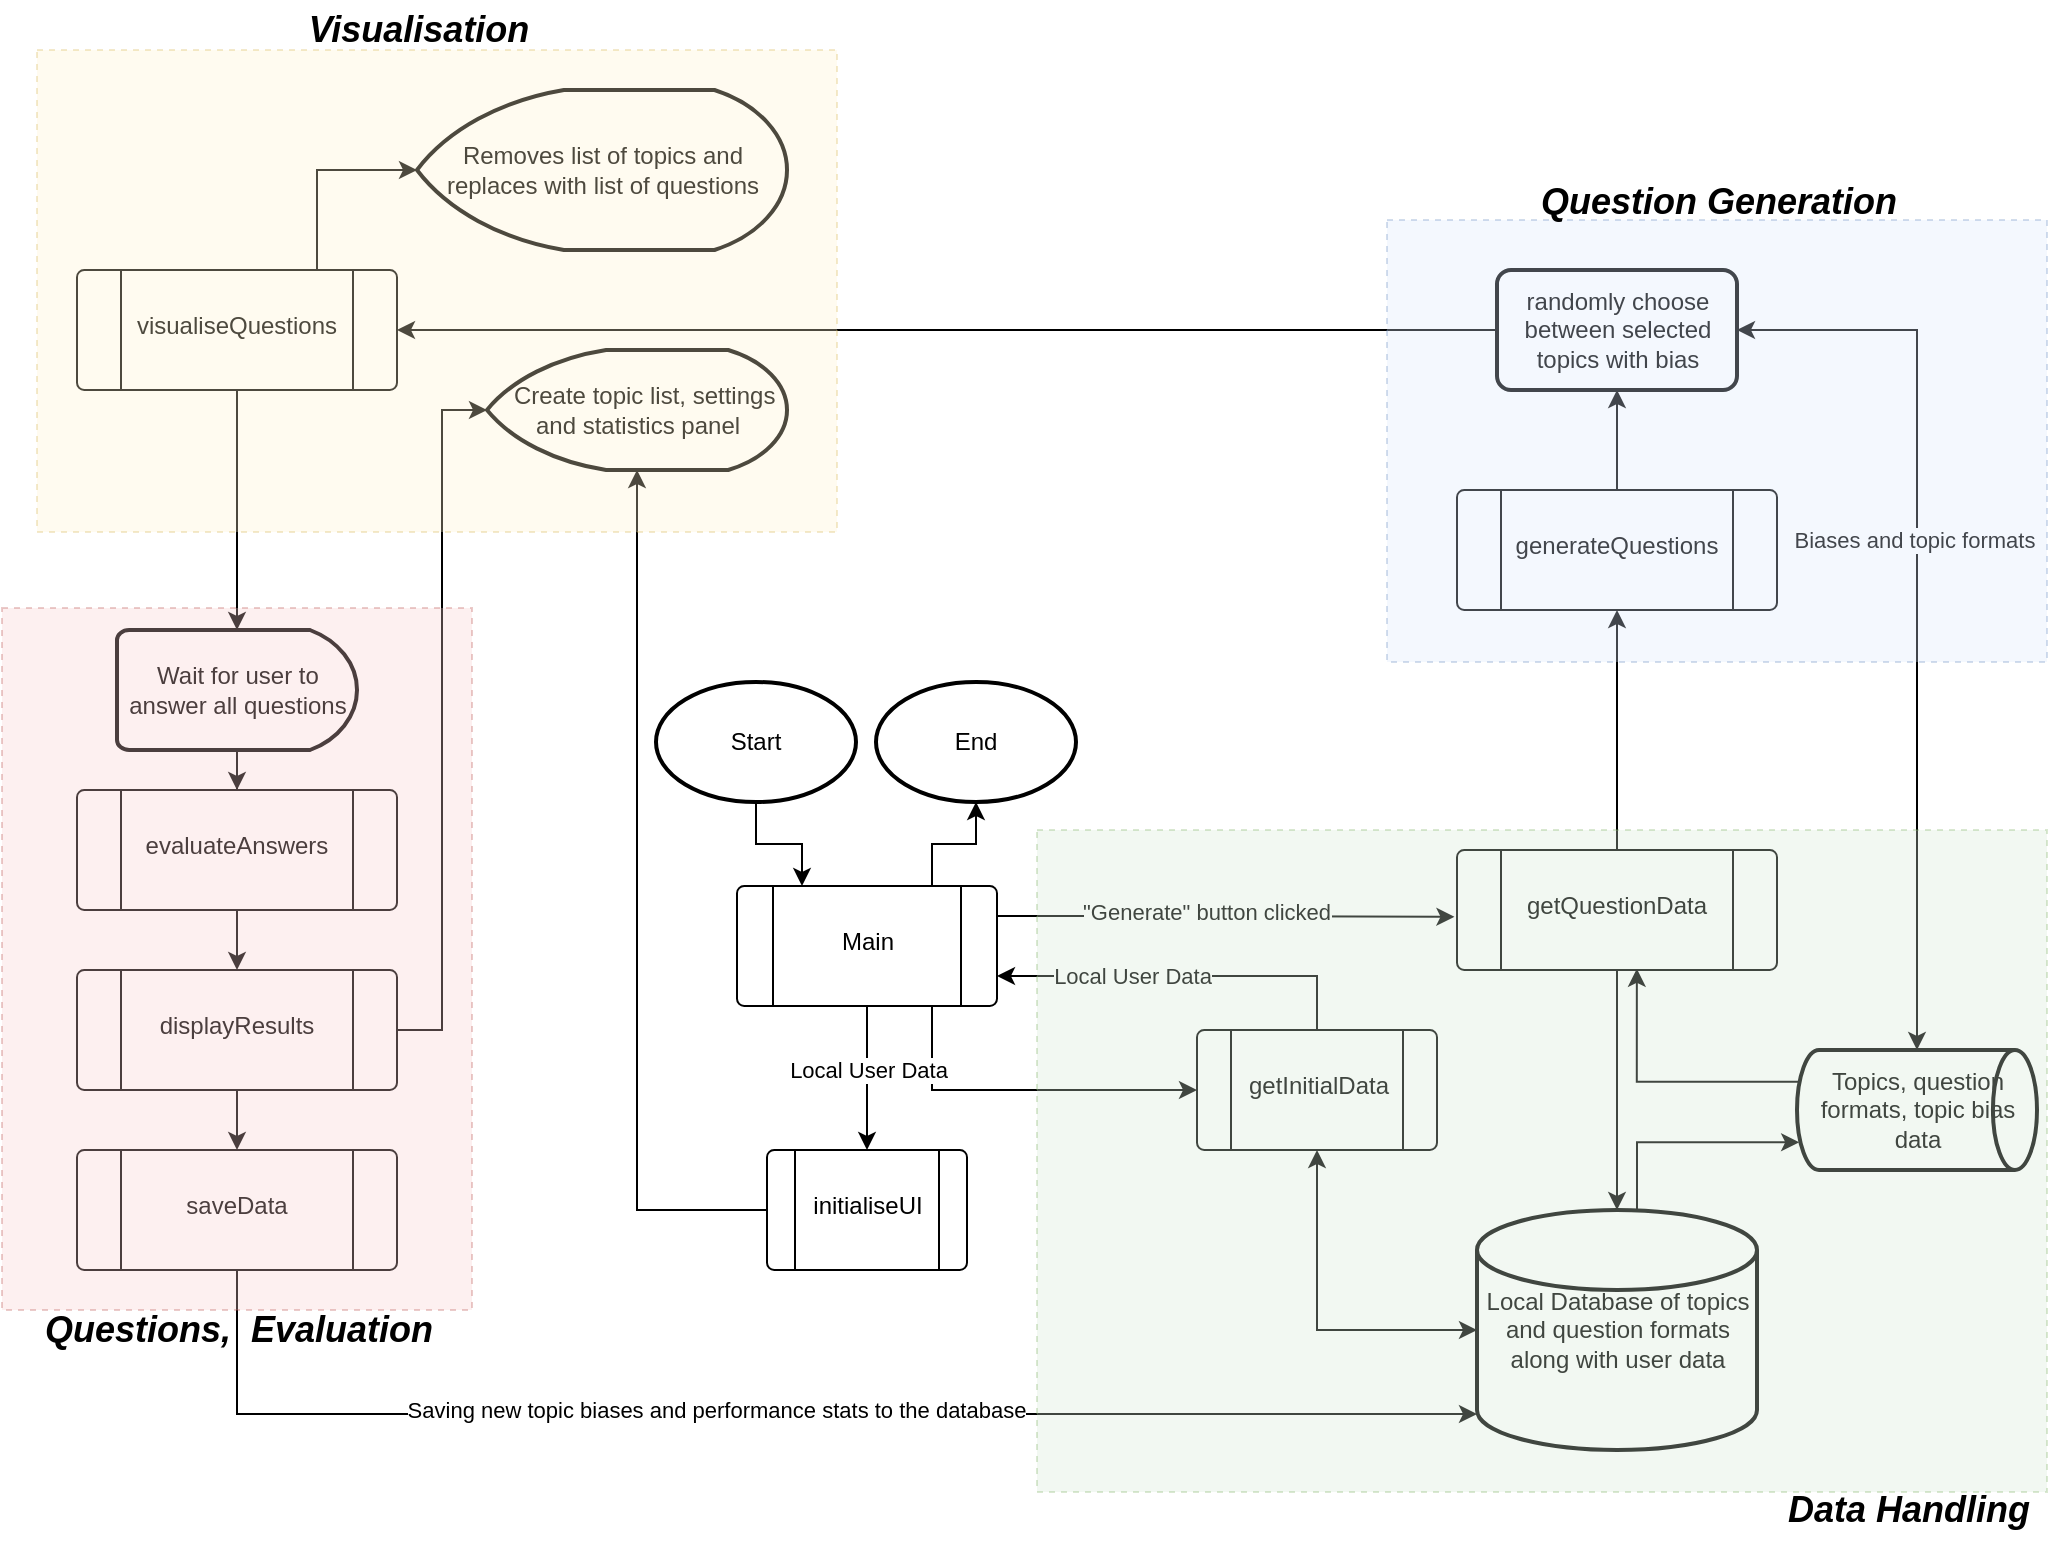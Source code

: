 <mxfile version="14.8.0" type="device"><diagram id="C5RBs43oDa-KdzZeNtuy" name="Page-1"><mxGraphModel dx="1422" dy="794" grid="1" gridSize="10" guides="1" tooltips="1" connect="1" arrows="1" fold="1" page="1" pageScale="1" pageWidth="1169" pageHeight="827" math="0" shadow="0"><root><mxCell id="WIyWlLk6GJQsqaUBKTNV-0"/><mxCell id="WIyWlLk6GJQsqaUBKTNV-1" parent="WIyWlLk6GJQsqaUBKTNV-0"/><mxCell id="NnOOIpupud0rvSro--5g-3" value="" style="edgeStyle=orthogonalEdgeStyle;rounded=0;orthogonalLoop=1;jettySize=auto;html=1;entryX=0.25;entryY=0;entryDx=0;entryDy=0;" edge="1" parent="WIyWlLk6GJQsqaUBKTNV-1" source="NnOOIpupud0rvSro--5g-0" target="NnOOIpupud0rvSro--5g-2"><mxGeometry relative="1" as="geometry"/></mxCell><mxCell id="NnOOIpupud0rvSro--5g-0" value="Start" style="strokeWidth=2;html=1;shape=mxgraph.flowchart.start_1;whiteSpace=wrap;" vertex="1" parent="WIyWlLk6GJQsqaUBKTNV-1"><mxGeometry x="400" y="370" width="100" height="60" as="geometry"/></mxCell><mxCell id="NnOOIpupud0rvSro--5g-7" style="edgeStyle=orthogonalEdgeStyle;rounded=0;orthogonalLoop=1;jettySize=auto;html=1;exitX=0.75;exitY=1;exitDx=0;exitDy=0;entryX=0;entryY=0.5;entryDx=0;entryDy=0;" edge="1" parent="WIyWlLk6GJQsqaUBKTNV-1" source="NnOOIpupud0rvSro--5g-2" target="NnOOIpupud0rvSro--5g-4"><mxGeometry relative="1" as="geometry"/></mxCell><mxCell id="NnOOIpupud0rvSro--5g-12" value="" style="edgeStyle=orthogonalEdgeStyle;rounded=0;orthogonalLoop=1;jettySize=auto;html=1;" edge="1" parent="WIyWlLk6GJQsqaUBKTNV-1" source="NnOOIpupud0rvSro--5g-2" target="NnOOIpupud0rvSro--5g-11"><mxGeometry relative="1" as="geometry"/></mxCell><mxCell id="NnOOIpupud0rvSro--5g-13" value="Local User Data" style="edgeLabel;html=1;align=center;verticalAlign=middle;resizable=0;points=[];" vertex="1" connectable="0" parent="NnOOIpupud0rvSro--5g-12"><mxGeometry x="-0.105" relative="1" as="geometry"><mxPoint as="offset"/></mxGeometry></mxCell><mxCell id="NnOOIpupud0rvSro--5g-15" style="edgeStyle=orthogonalEdgeStyle;rounded=0;orthogonalLoop=1;jettySize=auto;html=1;exitX=1;exitY=0.25;exitDx=0;exitDy=0;entryX=-0.008;entryY=0.557;entryDx=0;entryDy=0;entryPerimeter=0;" edge="1" parent="WIyWlLk6GJQsqaUBKTNV-1" source="NnOOIpupud0rvSro--5g-2" target="NnOOIpupud0rvSro--5g-24"><mxGeometry relative="1" as="geometry"/></mxCell><mxCell id="NnOOIpupud0rvSro--5g-22" value="&quot;Generate&quot; button clicked" style="edgeLabel;html=1;align=center;verticalAlign=middle;resizable=0;points=[];" vertex="1" connectable="0" parent="NnOOIpupud0rvSro--5g-15"><mxGeometry x="0.469" relative="1" as="geometry"><mxPoint x="-64" y="-3" as="offset"/></mxGeometry></mxCell><mxCell id="NnOOIpupud0rvSro--5g-66" style="edgeStyle=orthogonalEdgeStyle;rounded=0;jumpStyle=none;orthogonalLoop=1;jettySize=auto;html=1;exitX=0.75;exitY=0;exitDx=0;exitDy=0;entryX=0.5;entryY=1;entryDx=0;entryDy=0;entryPerimeter=0;fontSize=18;startArrow=none;startFill=0;" edge="1" parent="WIyWlLk6GJQsqaUBKTNV-1" source="NnOOIpupud0rvSro--5g-2" target="NnOOIpupud0rvSro--5g-65"><mxGeometry relative="1" as="geometry"/></mxCell><mxCell id="NnOOIpupud0rvSro--5g-2" value="&lt;br&gt;Main" style="verticalLabelPosition=middle;verticalAlign=top;html=1;shape=process;whiteSpace=wrap;rounded=1;size=0.14;arcSize=6;" vertex="1" parent="WIyWlLk6GJQsqaUBKTNV-1"><mxGeometry x="440.5" y="472" width="130" height="60" as="geometry"/></mxCell><mxCell id="NnOOIpupud0rvSro--5g-6" style="edgeStyle=orthogonalEdgeStyle;rounded=0;orthogonalLoop=1;jettySize=auto;html=1;exitX=0.5;exitY=0;exitDx=0;exitDy=0;entryX=1;entryY=0.75;entryDx=0;entryDy=0;" edge="1" parent="WIyWlLk6GJQsqaUBKTNV-1" source="NnOOIpupud0rvSro--5g-4" target="NnOOIpupud0rvSro--5g-2"><mxGeometry relative="1" as="geometry"/></mxCell><mxCell id="NnOOIpupud0rvSro--5g-10" value="Local User Data" style="edgeLabel;html=1;align=center;verticalAlign=middle;resizable=0;points=[];" vertex="1" connectable="0" parent="NnOOIpupud0rvSro--5g-6"><mxGeometry x="0.283" relative="1" as="geometry"><mxPoint as="offset"/></mxGeometry></mxCell><mxCell id="NnOOIpupud0rvSro--5g-4" value="&lt;br&gt;getInitialData" style="verticalLabelPosition=middle;verticalAlign=top;html=1;shape=process;whiteSpace=wrap;rounded=1;size=0.14;arcSize=6;" vertex="1" parent="WIyWlLk6GJQsqaUBKTNV-1"><mxGeometry x="670.5" y="544" width="120" height="60" as="geometry"/></mxCell><mxCell id="NnOOIpupud0rvSro--5g-39" value="" style="edgeStyle=orthogonalEdgeStyle;rounded=0;jumpStyle=none;orthogonalLoop=1;jettySize=auto;html=1;startArrow=none;startFill=0;exitX=0;exitY=0.5;exitDx=0;exitDy=0;" edge="1" parent="WIyWlLk6GJQsqaUBKTNV-1" source="NnOOIpupud0rvSro--5g-11" target="NnOOIpupud0rvSro--5g-38"><mxGeometry relative="1" as="geometry"/></mxCell><mxCell id="NnOOIpupud0rvSro--5g-11" value="&lt;br&gt;initialiseUI" style="verticalLabelPosition=middle;verticalAlign=top;html=1;shape=process;whiteSpace=wrap;rounded=1;size=0.14;arcSize=6;" vertex="1" parent="WIyWlLk6GJQsqaUBKTNV-1"><mxGeometry x="455.5" y="604" width="100" height="60" as="geometry"/></mxCell><mxCell id="NnOOIpupud0rvSro--5g-35" value="" style="edgeStyle=orthogonalEdgeStyle;rounded=0;jumpStyle=none;orthogonalLoop=1;jettySize=auto;html=1;startArrow=none;startFill=0;" edge="1" parent="WIyWlLk6GJQsqaUBKTNV-1" source="NnOOIpupud0rvSro--5g-14" target="NnOOIpupud0rvSro--5g-34"><mxGeometry relative="1" as="geometry"/></mxCell><mxCell id="NnOOIpupud0rvSro--5g-14" value="&lt;br&gt;generateQuestions" style="verticalLabelPosition=middle;verticalAlign=top;html=1;shape=process;whiteSpace=wrap;rounded=1;size=0.14;arcSize=6;" vertex="1" parent="WIyWlLk6GJQsqaUBKTNV-1"><mxGeometry x="800.5" y="274" width="160" height="60" as="geometry"/></mxCell><mxCell id="NnOOIpupud0rvSro--5g-31" value="" style="edgeStyle=orthogonalEdgeStyle;rounded=0;jumpStyle=none;orthogonalLoop=1;jettySize=auto;html=1;startArrow=none;startFill=0;exitX=0.75;exitY=0;exitDx=0;exitDy=0;entryX=0;entryY=0.5;entryDx=0;entryDy=0;entryPerimeter=0;" edge="1" parent="WIyWlLk6GJQsqaUBKTNV-1" source="NnOOIpupud0rvSro--5g-16" target="NnOOIpupud0rvSro--5g-30"><mxGeometry relative="1" as="geometry"/></mxCell><mxCell id="NnOOIpupud0rvSro--5g-42" value="" style="edgeStyle=orthogonalEdgeStyle;rounded=0;jumpStyle=none;orthogonalLoop=1;jettySize=auto;html=1;startArrow=none;startFill=0;" edge="1" parent="WIyWlLk6GJQsqaUBKTNV-1" source="NnOOIpupud0rvSro--5g-16" target="NnOOIpupud0rvSro--5g-41"><mxGeometry relative="1" as="geometry"/></mxCell><mxCell id="NnOOIpupud0rvSro--5g-16" value="&lt;br&gt;visualiseQuestions" style="verticalLabelPosition=middle;verticalAlign=top;html=1;shape=process;whiteSpace=wrap;rounded=1;size=0.14;arcSize=6;" vertex="1" parent="WIyWlLk6GJQsqaUBKTNV-1"><mxGeometry x="110.5" y="164" width="160" height="60" as="geometry"/></mxCell><mxCell id="NnOOIpupud0rvSro--5g-20" style="edgeStyle=orthogonalEdgeStyle;rounded=0;orthogonalLoop=1;jettySize=auto;html=1;exitX=0;exitY=0.5;exitDx=0;exitDy=0;exitPerimeter=0;jumpStyle=none;startArrow=classic;startFill=1;entryX=0.5;entryY=1;entryDx=0;entryDy=0;" edge="1" parent="WIyWlLk6GJQsqaUBKTNV-1" source="NnOOIpupud0rvSro--5g-18" target="NnOOIpupud0rvSro--5g-4"><mxGeometry relative="1" as="geometry"><mxPoint x="730.5" y="615" as="targetPoint"/><Array as="points"><mxPoint x="730.5" y="694"/></Array></mxGeometry></mxCell><mxCell id="NnOOIpupud0rvSro--5g-28" style="edgeStyle=orthogonalEdgeStyle;rounded=0;jumpStyle=none;orthogonalLoop=1;jettySize=auto;html=1;exitX=0.5;exitY=0;exitDx=0;exitDy=0;exitPerimeter=0;entryX=0.009;entryY=0.769;entryDx=0;entryDy=0;entryPerimeter=0;startArrow=none;startFill=0;" edge="1" parent="WIyWlLk6GJQsqaUBKTNV-1" source="NnOOIpupud0rvSro--5g-18" target="NnOOIpupud0rvSro--5g-23"><mxGeometry relative="1" as="geometry"><Array as="points"><mxPoint x="890.5" y="634"/><mxPoint x="890.5" y="600"/></Array></mxGeometry></mxCell><mxCell id="NnOOIpupud0rvSro--5g-18" value="Local Database of topics and question formats along with user data" style="strokeWidth=2;html=1;shape=mxgraph.flowchart.database;whiteSpace=wrap;" vertex="1" parent="WIyWlLk6GJQsqaUBKTNV-1"><mxGeometry x="810.5" y="634" width="140" height="120" as="geometry"/></mxCell><mxCell id="NnOOIpupud0rvSro--5g-29" style="edgeStyle=orthogonalEdgeStyle;rounded=0;jumpStyle=none;orthogonalLoop=1;jettySize=auto;html=1;exitX=0.006;exitY=0.265;exitDx=0;exitDy=0;exitPerimeter=0;startArrow=none;startFill=0;entryX=0.562;entryY=0.99;entryDx=0;entryDy=0;entryPerimeter=0;" edge="1" parent="WIyWlLk6GJQsqaUBKTNV-1" source="NnOOIpupud0rvSro--5g-23" target="NnOOIpupud0rvSro--5g-24"><mxGeometry relative="1" as="geometry"><mxPoint x="893.5" y="354" as="targetPoint"/><Array as="points"><mxPoint x="890.5" y="570"/></Array></mxGeometry></mxCell><mxCell id="NnOOIpupud0rvSro--5g-23" value="Topics, question formats, topic bias data" style="strokeWidth=2;html=1;shape=mxgraph.flowchart.direct_data;whiteSpace=wrap;" vertex="1" parent="WIyWlLk6GJQsqaUBKTNV-1"><mxGeometry x="970.5" y="554" width="120" height="60" as="geometry"/></mxCell><mxCell id="NnOOIpupud0rvSro--5g-26" style="edgeStyle=orthogonalEdgeStyle;rounded=0;jumpStyle=none;orthogonalLoop=1;jettySize=auto;html=1;exitX=0.5;exitY=1;exitDx=0;exitDy=0;entryX=0.5;entryY=0;entryDx=0;entryDy=0;entryPerimeter=0;startArrow=none;startFill=0;" edge="1" parent="WIyWlLk6GJQsqaUBKTNV-1" source="NnOOIpupud0rvSro--5g-24" target="NnOOIpupud0rvSro--5g-18"><mxGeometry relative="1" as="geometry"/></mxCell><mxCell id="NnOOIpupud0rvSro--5g-40" style="edgeStyle=orthogonalEdgeStyle;rounded=0;jumpStyle=none;orthogonalLoop=1;jettySize=auto;html=1;exitX=0.5;exitY=0;exitDx=0;exitDy=0;entryX=0.5;entryY=1;entryDx=0;entryDy=0;startArrow=none;startFill=0;" edge="1" parent="WIyWlLk6GJQsqaUBKTNV-1" source="NnOOIpupud0rvSro--5g-24" target="NnOOIpupud0rvSro--5g-14"><mxGeometry relative="1" as="geometry"/></mxCell><mxCell id="NnOOIpupud0rvSro--5g-24" value="&lt;br&gt;getQuestionData" style="verticalLabelPosition=middle;verticalAlign=top;html=1;shape=process;whiteSpace=wrap;rounded=1;size=0.14;arcSize=6;" vertex="1" parent="WIyWlLk6GJQsqaUBKTNV-1"><mxGeometry x="800.5" y="454" width="160" height="60" as="geometry"/></mxCell><mxCell id="NnOOIpupud0rvSro--5g-30" value="Removes list of topics and replaces with list of questions" style="strokeWidth=2;html=1;shape=mxgraph.flowchart.display;whiteSpace=wrap;" vertex="1" parent="WIyWlLk6GJQsqaUBKTNV-1"><mxGeometry x="280.5" y="74" width="185" height="80" as="geometry"/></mxCell><mxCell id="NnOOIpupud0rvSro--5g-36" style="edgeStyle=orthogonalEdgeStyle;rounded=0;jumpStyle=none;orthogonalLoop=1;jettySize=auto;html=1;exitX=1;exitY=0.5;exitDx=0;exitDy=0;entryX=0.5;entryY=0;entryDx=0;entryDy=0;entryPerimeter=0;startArrow=classic;startFill=1;" edge="1" parent="WIyWlLk6GJQsqaUBKTNV-1" source="NnOOIpupud0rvSro--5g-34" target="NnOOIpupud0rvSro--5g-23"><mxGeometry relative="1" as="geometry"/></mxCell><mxCell id="NnOOIpupud0rvSro--5g-54" value="Biases and topic formats" style="edgeLabel;html=1;align=center;verticalAlign=middle;resizable=0;points=[];" vertex="1" connectable="0" parent="NnOOIpupud0rvSro--5g-36"><mxGeometry x="-0.133" y="-2" relative="1" as="geometry"><mxPoint as="offset"/></mxGeometry></mxCell><mxCell id="NnOOIpupud0rvSro--5g-37" style="edgeStyle=orthogonalEdgeStyle;rounded=0;jumpStyle=none;orthogonalLoop=1;jettySize=auto;html=1;exitX=0;exitY=0.5;exitDx=0;exitDy=0;entryX=1;entryY=0.5;entryDx=0;entryDy=0;startArrow=none;startFill=0;" edge="1" parent="WIyWlLk6GJQsqaUBKTNV-1" source="NnOOIpupud0rvSro--5g-34" target="NnOOIpupud0rvSro--5g-16"><mxGeometry relative="1" as="geometry"/></mxCell><mxCell id="NnOOIpupud0rvSro--5g-34" value="randomly choose between selected topics with bias" style="rounded=1;whiteSpace=wrap;html=1;absoluteArcSize=1;arcSize=14;strokeWidth=2;" vertex="1" parent="WIyWlLk6GJQsqaUBKTNV-1"><mxGeometry x="820.5" y="164" width="120" height="60" as="geometry"/></mxCell><mxCell id="NnOOIpupud0rvSro--5g-38" value="&amp;nbsp; Create topic list, settings and statistics panel" style="strokeWidth=2;html=1;shape=mxgraph.flowchart.display;whiteSpace=wrap;" vertex="1" parent="WIyWlLk6GJQsqaUBKTNV-1"><mxGeometry x="315.5" y="204" width="150" height="60" as="geometry"/></mxCell><mxCell id="NnOOIpupud0rvSro--5g-44" value="" style="edgeStyle=orthogonalEdgeStyle;rounded=0;jumpStyle=none;orthogonalLoop=1;jettySize=auto;html=1;startArrow=none;startFill=0;" edge="1" parent="WIyWlLk6GJQsqaUBKTNV-1" source="NnOOIpupud0rvSro--5g-41" target="NnOOIpupud0rvSro--5g-43"><mxGeometry relative="1" as="geometry"/></mxCell><mxCell id="NnOOIpupud0rvSro--5g-41" value="Wait for user to answer all questions" style="strokeWidth=2;html=1;shape=mxgraph.flowchart.delay;whiteSpace=wrap;" vertex="1" parent="WIyWlLk6GJQsqaUBKTNV-1"><mxGeometry x="130.5" y="344" width="120" height="60" as="geometry"/></mxCell><mxCell id="NnOOIpupud0rvSro--5g-46" value="" style="edgeStyle=orthogonalEdgeStyle;rounded=0;jumpStyle=none;orthogonalLoop=1;jettySize=auto;html=1;startArrow=none;startFill=0;" edge="1" parent="WIyWlLk6GJQsqaUBKTNV-1" source="NnOOIpupud0rvSro--5g-43" target="NnOOIpupud0rvSro--5g-45"><mxGeometry relative="1" as="geometry"/></mxCell><mxCell id="NnOOIpupud0rvSro--5g-43" value="&lt;br&gt;evaluateAnswers" style="verticalLabelPosition=middle;verticalAlign=top;html=1;shape=process;whiteSpace=wrap;rounded=1;size=0.14;arcSize=6;" vertex="1" parent="WIyWlLk6GJQsqaUBKTNV-1"><mxGeometry x="110.5" y="424" width="160" height="60" as="geometry"/></mxCell><mxCell id="NnOOIpupud0rvSro--5g-49" value="" style="edgeStyle=orthogonalEdgeStyle;rounded=0;jumpStyle=none;orthogonalLoop=1;jettySize=auto;html=1;startArrow=none;startFill=0;" edge="1" parent="WIyWlLk6GJQsqaUBKTNV-1" source="NnOOIpupud0rvSro--5g-45" target="NnOOIpupud0rvSro--5g-48"><mxGeometry relative="1" as="geometry"/></mxCell><mxCell id="NnOOIpupud0rvSro--5g-51" style="edgeStyle=orthogonalEdgeStyle;rounded=0;jumpStyle=none;orthogonalLoop=1;jettySize=auto;html=1;exitX=1;exitY=0.5;exitDx=0;exitDy=0;entryX=0;entryY=0.5;entryDx=0;entryDy=0;entryPerimeter=0;startArrow=none;startFill=0;" edge="1" parent="WIyWlLk6GJQsqaUBKTNV-1" source="NnOOIpupud0rvSro--5g-45" target="NnOOIpupud0rvSro--5g-38"><mxGeometry relative="1" as="geometry"/></mxCell><mxCell id="NnOOIpupud0rvSro--5g-45" value="&lt;br&gt;displayResults" style="verticalLabelPosition=middle;verticalAlign=top;html=1;shape=process;whiteSpace=wrap;rounded=1;size=0.14;arcSize=6;" vertex="1" parent="WIyWlLk6GJQsqaUBKTNV-1"><mxGeometry x="110.5" y="514" width="160" height="60" as="geometry"/></mxCell><mxCell id="NnOOIpupud0rvSro--5g-50" style="edgeStyle=orthogonalEdgeStyle;rounded=0;jumpStyle=none;orthogonalLoop=1;jettySize=auto;html=1;exitX=0.5;exitY=1;exitDx=0;exitDy=0;entryX=0;entryY=0.85;entryDx=0;entryDy=0;entryPerimeter=0;startArrow=none;startFill=0;" edge="1" parent="WIyWlLk6GJQsqaUBKTNV-1" source="NnOOIpupud0rvSro--5g-48" target="NnOOIpupud0rvSro--5g-18"><mxGeometry relative="1" as="geometry"/></mxCell><mxCell id="NnOOIpupud0rvSro--5g-53" value="Saving new topic biases and performance stats to the database" style="edgeLabel;html=1;align=center;verticalAlign=middle;resizable=0;points=[];" vertex="1" connectable="0" parent="NnOOIpupud0rvSro--5g-50"><mxGeometry x="-0.034" y="-2" relative="1" as="geometry"><mxPoint x="-23" y="-4" as="offset"/></mxGeometry></mxCell><mxCell id="NnOOIpupud0rvSro--5g-48" value="&lt;br&gt;saveData" style="verticalLabelPosition=middle;verticalAlign=top;html=1;shape=process;whiteSpace=wrap;rounded=1;size=0.14;arcSize=6;" vertex="1" parent="WIyWlLk6GJQsqaUBKTNV-1"><mxGeometry x="110.5" y="604" width="160" height="60" as="geometry"/></mxCell><mxCell id="NnOOIpupud0rvSro--5g-56" value="" style="rounded=0;whiteSpace=wrap;html=1;verticalAlign=top;dashed=1;opacity=30;fillColor=#dae8fc;strokeColor=#6c8ebf;allowArrows=0;" vertex="1" parent="WIyWlLk6GJQsqaUBKTNV-1"><mxGeometry x="765.5" y="139" width="330" height="221" as="geometry"/></mxCell><mxCell id="NnOOIpupud0rvSro--5g-57" value="Question Generation" style="text;align=center;verticalAlign=middle;resizable=0;points=[];autosize=1;strokeColor=none;fontSize=18;fontStyle=3;labelBackgroundColor=none;labelBorderColor=none;html=1;" vertex="1" parent="WIyWlLk6GJQsqaUBKTNV-1"><mxGeometry x="836" y="115" width="190" height="30" as="geometry"/></mxCell><mxCell id="NnOOIpupud0rvSro--5g-58" value="" style="rounded=0;whiteSpace=wrap;html=1;verticalAlign=top;dashed=1;opacity=30;fillColor=#fff2cc;strokeColor=#d6b656;allowArrows=0;" vertex="1" parent="WIyWlLk6GJQsqaUBKTNV-1"><mxGeometry x="90.5" y="54" width="400" height="241" as="geometry"/></mxCell><mxCell id="NnOOIpupud0rvSro--5g-59" value="Visualisation" style="text;align=center;verticalAlign=middle;resizable=0;points=[];autosize=1;strokeColor=none;fontSize=18;fontStyle=3;labelBackgroundColor=none;labelBorderColor=none;html=1;" vertex="1" parent="WIyWlLk6GJQsqaUBKTNV-1"><mxGeometry x="215.5" y="29" width="130" height="30" as="geometry"/></mxCell><mxCell id="NnOOIpupud0rvSro--5g-60" value="" style="rounded=0;whiteSpace=wrap;html=1;verticalAlign=top;dashed=1;opacity=30;fillColor=#d5e8d4;strokeColor=#82b366;allowArrows=0;" vertex="1" parent="WIyWlLk6GJQsqaUBKTNV-1"><mxGeometry x="590.5" y="444" width="505" height="331" as="geometry"/></mxCell><mxCell id="NnOOIpupud0rvSro--5g-61" value="Data Handling" style="text;align=center;verticalAlign=middle;resizable=0;points=[];autosize=1;strokeColor=none;fontSize=18;fontStyle=3;labelBackgroundColor=none;labelBorderColor=none;html=1;" vertex="1" parent="WIyWlLk6GJQsqaUBKTNV-1"><mxGeometry x="955.5" y="769" width="140" height="30" as="geometry"/></mxCell><mxCell id="NnOOIpupud0rvSro--5g-62" value="" style="rounded=0;whiteSpace=wrap;html=1;verticalAlign=top;dashed=1;opacity=30;fillColor=#f8cecc;strokeColor=#b85450;allowArrows=0;" vertex="1" parent="WIyWlLk6GJQsqaUBKTNV-1"><mxGeometry x="73" y="333" width="235" height="351" as="geometry"/></mxCell><mxCell id="NnOOIpupud0rvSro--5g-63" value="Questions,&amp;nbsp; Evaluation" style="text;align=center;verticalAlign=middle;resizable=0;points=[];autosize=1;strokeColor=none;fontSize=18;fontStyle=3;labelBackgroundColor=none;labelBorderColor=none;html=1;" vertex="1" parent="WIyWlLk6GJQsqaUBKTNV-1"><mxGeometry x="85.5" y="679" width="210" height="30" as="geometry"/></mxCell><mxCell id="NnOOIpupud0rvSro--5g-65" value="End" style="strokeWidth=2;html=1;shape=mxgraph.flowchart.start_1;whiteSpace=wrap;" vertex="1" parent="WIyWlLk6GJQsqaUBKTNV-1"><mxGeometry x="510" y="370" width="100" height="60" as="geometry"/></mxCell></root></mxGraphModel></diagram></mxfile>